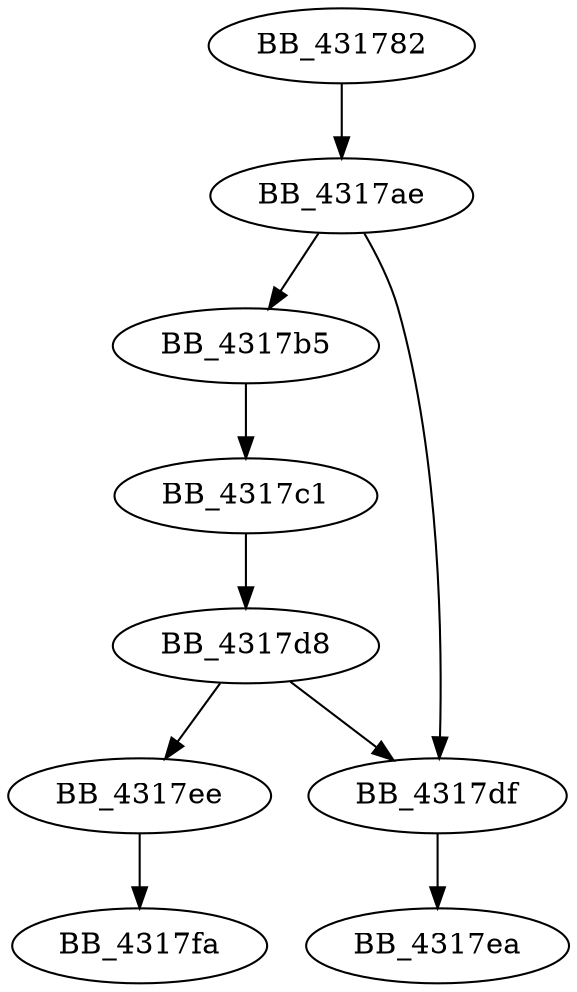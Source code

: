DiGraph _GetLocaleNameFromDefault{
BB_431782->BB_4317ae
BB_4317ae->BB_4317b5
BB_4317ae->BB_4317df
BB_4317b5->BB_4317c1
BB_4317c1->BB_4317d8
BB_4317d8->BB_4317df
BB_4317d8->BB_4317ee
BB_4317df->BB_4317ea
BB_4317ee->BB_4317fa
}
